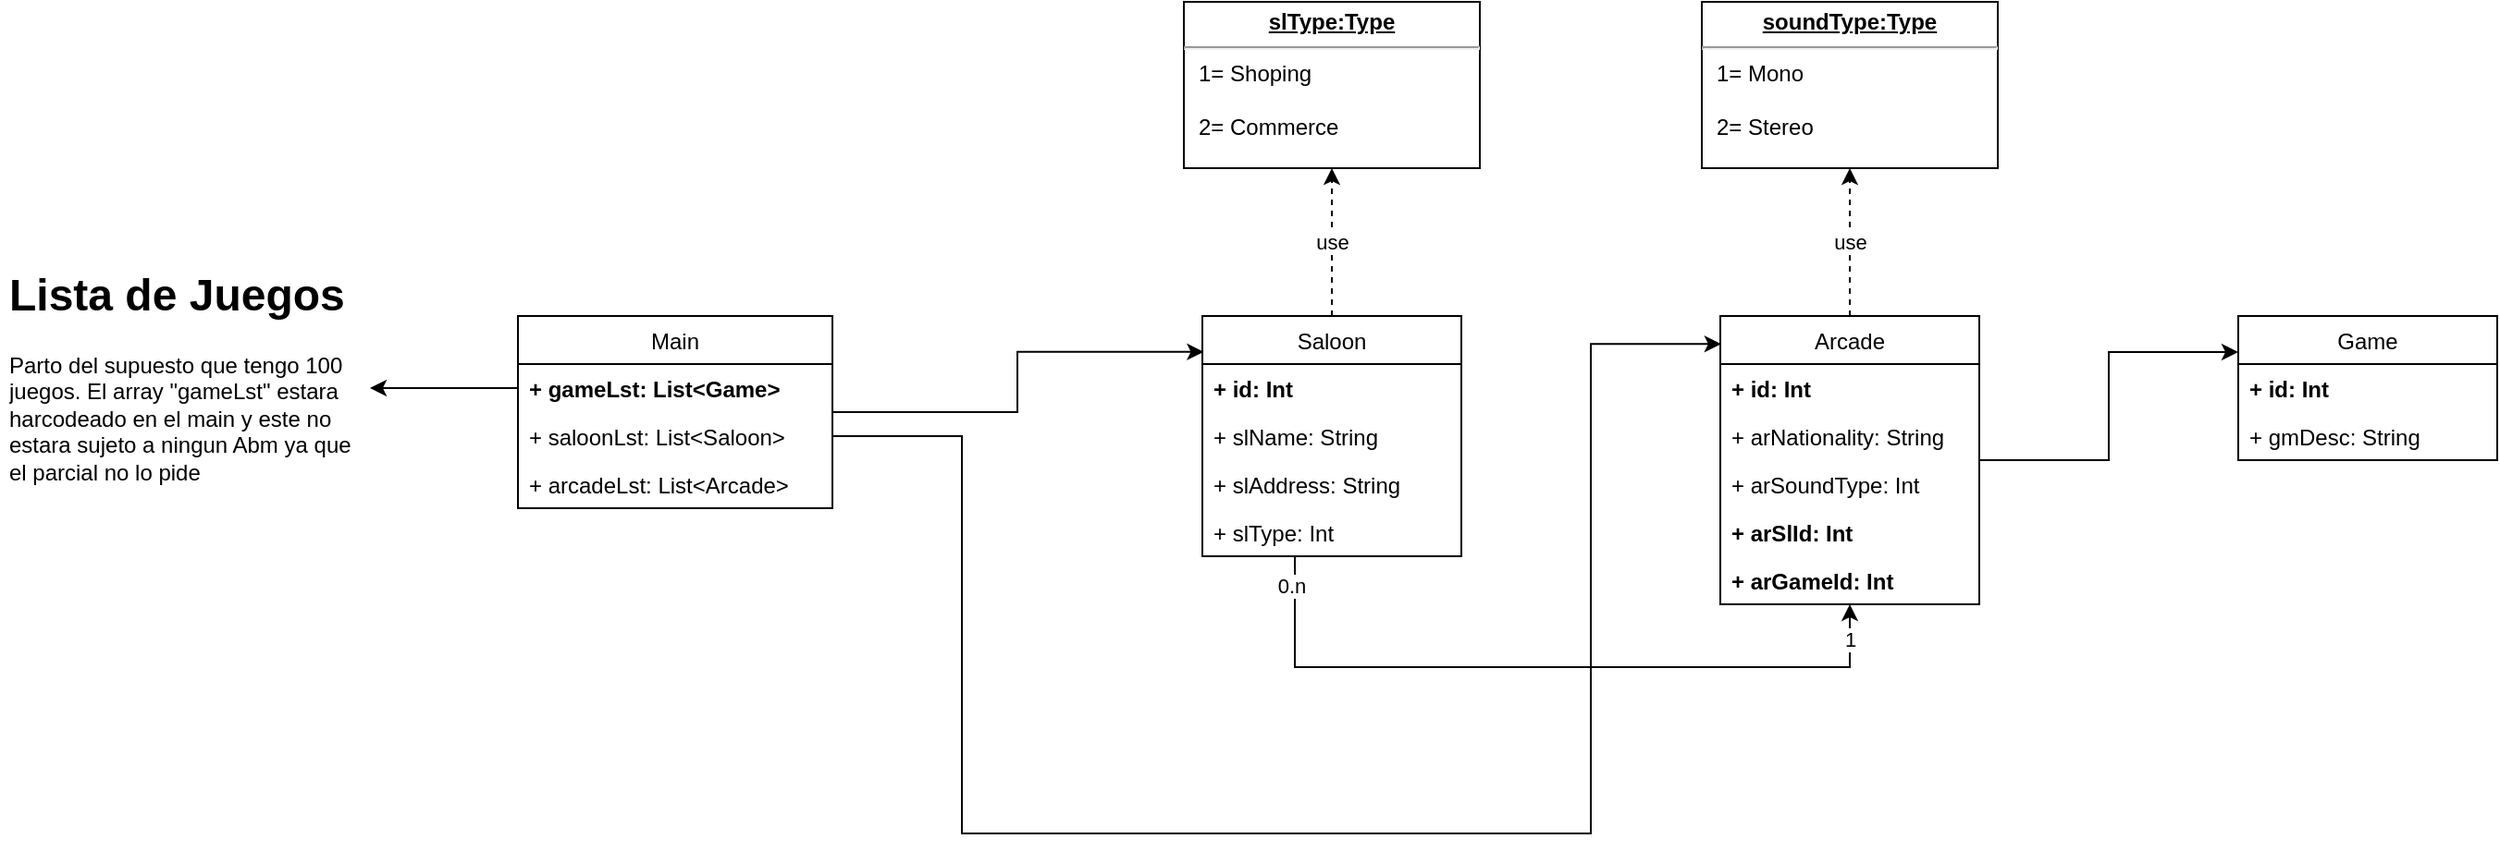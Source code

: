 <mxfile version="15.0.2" type="device"><diagram id="atfcLyyhvsia4beDIvxw" name="Page-1"><mxGraphModel dx="1878" dy="638" grid="1" gridSize="10" guides="1" tooltips="1" connect="1" arrows="1" fold="1" page="0" pageScale="1" pageWidth="827" pageHeight="1169" math="0" shadow="0"><root><mxCell id="0"/><mxCell id="1" parent="0"/><mxCell id="KnM6vVyYB5Jk7Ep6vFsL-10" value="use" style="edgeStyle=orthogonalEdgeStyle;rounded=0;orthogonalLoop=1;jettySize=auto;html=1;entryX=0.5;entryY=1;entryDx=0;entryDy=0;dashed=1;" edge="1" parent="1" source="KnM6vVyYB5Jk7Ep6vFsL-1" target="KnM6vVyYB5Jk7Ep6vFsL-19"><mxGeometry relative="1" as="geometry"><mxPoint x="-20" y="170" as="targetPoint"/></mxGeometry></mxCell><mxCell id="KnM6vVyYB5Jk7Ep6vFsL-26" style="edgeStyle=orthogonalEdgeStyle;rounded=0;orthogonalLoop=1;jettySize=auto;html=1;" edge="1" parent="1" source="KnM6vVyYB5Jk7Ep6vFsL-1" target="KnM6vVyYB5Jk7Ep6vFsL-6"><mxGeometry relative="1" as="geometry"><mxPoint x="270" y="390" as="targetPoint"/><Array as="points"><mxPoint x="-40" y="430"/><mxPoint x="260" y="430"/></Array></mxGeometry></mxCell><mxCell id="KnM6vVyYB5Jk7Ep6vFsL-30" value="0.n" style="edgeLabel;html=1;align=center;verticalAlign=middle;resizable=0;points=[];" vertex="1" connectable="0" parent="KnM6vVyYB5Jk7Ep6vFsL-26"><mxGeometry x="-0.919" y="-2" relative="1" as="geometry"><mxPoint as="offset"/></mxGeometry></mxCell><mxCell id="KnM6vVyYB5Jk7Ep6vFsL-31" value="1" style="edgeLabel;html=1;align=center;verticalAlign=middle;resizable=0;points=[];" vertex="1" connectable="0" parent="KnM6vVyYB5Jk7Ep6vFsL-26"><mxGeometry x="0.907" relative="1" as="geometry"><mxPoint as="offset"/></mxGeometry></mxCell><mxCell id="KnM6vVyYB5Jk7Ep6vFsL-1" value="Saloon" style="swimlane;fontStyle=0;childLayout=stackLayout;horizontal=1;startSize=26;fillColor=none;horizontalStack=0;resizeParent=1;resizeParentMax=0;resizeLast=0;collapsible=1;marginBottom=0;" vertex="1" parent="1"><mxGeometry x="-90" y="240" width="140" height="130" as="geometry"/></mxCell><mxCell id="KnM6vVyYB5Jk7Ep6vFsL-2" value="+ id: Int" style="text;strokeColor=none;fillColor=none;align=left;verticalAlign=top;spacingLeft=4;spacingRight=4;overflow=hidden;rotatable=0;points=[[0,0.5],[1,0.5]];portConstraint=eastwest;fontStyle=1" vertex="1" parent="KnM6vVyYB5Jk7Ep6vFsL-1"><mxGeometry y="26" width="140" height="26" as="geometry"/></mxCell><mxCell id="KnM6vVyYB5Jk7Ep6vFsL-3" value="+ slName: String" style="text;strokeColor=none;fillColor=none;align=left;verticalAlign=top;spacingLeft=4;spacingRight=4;overflow=hidden;rotatable=0;points=[[0,0.5],[1,0.5]];portConstraint=eastwest;" vertex="1" parent="KnM6vVyYB5Jk7Ep6vFsL-1"><mxGeometry y="52" width="140" height="26" as="geometry"/></mxCell><mxCell id="KnM6vVyYB5Jk7Ep6vFsL-4" value="+ slAddress: String" style="text;strokeColor=none;fillColor=none;align=left;verticalAlign=top;spacingLeft=4;spacingRight=4;overflow=hidden;rotatable=0;points=[[0,0.5],[1,0.5]];portConstraint=eastwest;" vertex="1" parent="KnM6vVyYB5Jk7Ep6vFsL-1"><mxGeometry y="78" width="140" height="26" as="geometry"/></mxCell><mxCell id="KnM6vVyYB5Jk7Ep6vFsL-5" value="+ slType: Int" style="text;strokeColor=none;fillColor=none;align=left;verticalAlign=top;spacingLeft=4;spacingRight=4;overflow=hidden;rotatable=0;points=[[0,0.5],[1,0.5]];portConstraint=eastwest;" vertex="1" parent="KnM6vVyYB5Jk7Ep6vFsL-1"><mxGeometry y="104" width="140" height="26" as="geometry"/></mxCell><mxCell id="KnM6vVyYB5Jk7Ep6vFsL-20" value="use" style="edgeStyle=orthogonalEdgeStyle;rounded=0;orthogonalLoop=1;jettySize=auto;html=1;dashed=1;" edge="1" parent="1" source="KnM6vVyYB5Jk7Ep6vFsL-6" target="KnM6vVyYB5Jk7Ep6vFsL-21"><mxGeometry relative="1" as="geometry"><mxPoint x="260" y="180" as="targetPoint"/></mxGeometry></mxCell><mxCell id="KnM6vVyYB5Jk7Ep6vFsL-37" style="edgeStyle=orthogonalEdgeStyle;rounded=0;orthogonalLoop=1;jettySize=auto;html=1;entryX=0;entryY=0.25;entryDx=0;entryDy=0;" edge="1" parent="1" source="KnM6vVyYB5Jk7Ep6vFsL-6" target="KnM6vVyYB5Jk7Ep6vFsL-33"><mxGeometry relative="1" as="geometry"/></mxCell><mxCell id="KnM6vVyYB5Jk7Ep6vFsL-6" value="Arcade" style="swimlane;fontStyle=0;childLayout=stackLayout;horizontal=1;startSize=26;fillColor=none;horizontalStack=0;resizeParent=1;resizeParentMax=0;resizeLast=0;collapsible=1;marginBottom=0;" vertex="1" parent="1"><mxGeometry x="190" y="240" width="140" height="156" as="geometry"/></mxCell><mxCell id="KnM6vVyYB5Jk7Ep6vFsL-7" value="+ id: Int" style="text;strokeColor=none;fillColor=none;align=left;verticalAlign=top;spacingLeft=4;spacingRight=4;overflow=hidden;rotatable=0;points=[[0,0.5],[1,0.5]];portConstraint=eastwest;fontStyle=1" vertex="1" parent="KnM6vVyYB5Jk7Ep6vFsL-6"><mxGeometry y="26" width="140" height="26" as="geometry"/></mxCell><mxCell id="KnM6vVyYB5Jk7Ep6vFsL-8" value="+ arNationality: String" style="text;strokeColor=none;fillColor=none;align=left;verticalAlign=top;spacingLeft=4;spacingRight=4;overflow=hidden;rotatable=0;points=[[0,0.5],[1,0.5]];portConstraint=eastwest;" vertex="1" parent="KnM6vVyYB5Jk7Ep6vFsL-6"><mxGeometry y="52" width="140" height="26" as="geometry"/></mxCell><mxCell id="KnM6vVyYB5Jk7Ep6vFsL-22" value="+ arSoundType: Int" style="text;strokeColor=none;fillColor=none;align=left;verticalAlign=top;spacingLeft=4;spacingRight=4;overflow=hidden;rotatable=0;points=[[0,0.5],[1,0.5]];portConstraint=eastwest;" vertex="1" parent="KnM6vVyYB5Jk7Ep6vFsL-6"><mxGeometry y="78" width="140" height="26" as="geometry"/></mxCell><mxCell id="KnM6vVyYB5Jk7Ep6vFsL-32" value="+ arSlId: Int" style="text;strokeColor=none;fillColor=none;align=left;verticalAlign=top;spacingLeft=4;spacingRight=4;overflow=hidden;rotatable=0;points=[[0,0.5],[1,0.5]];portConstraint=eastwest;fontStyle=1" vertex="1" parent="KnM6vVyYB5Jk7Ep6vFsL-6"><mxGeometry y="104" width="140" height="26" as="geometry"/></mxCell><mxCell id="KnM6vVyYB5Jk7Ep6vFsL-9" value="+ arGameId: Int" style="text;strokeColor=none;fillColor=none;align=left;verticalAlign=top;spacingLeft=4;spacingRight=4;overflow=hidden;rotatable=0;points=[[0,0.5],[1,0.5]];portConstraint=eastwest;fontStyle=1" vertex="1" parent="KnM6vVyYB5Jk7Ep6vFsL-6"><mxGeometry y="130" width="140" height="26" as="geometry"/></mxCell><mxCell id="KnM6vVyYB5Jk7Ep6vFsL-19" value="&lt;p style=&quot;margin: 0px ; margin-top: 4px ; text-align: center ; text-decoration: underline&quot;&gt;&lt;b&gt;slType:Type&lt;/b&gt;&lt;/p&gt;&lt;hr&gt;&lt;p style=&quot;margin: 0px ; margin-left: 8px&quot;&gt;1= Shoping&lt;br&gt;&lt;br&gt;2= Commerce&lt;br&gt;&lt;br&gt;&lt;/p&gt;" style="verticalAlign=top;align=left;overflow=fill;fontSize=12;fontFamily=Helvetica;html=1;" vertex="1" parent="1"><mxGeometry x="-100" y="70" width="160" height="90" as="geometry"/></mxCell><mxCell id="KnM6vVyYB5Jk7Ep6vFsL-21" value="&lt;p style=&quot;margin: 0px ; margin-top: 4px ; text-align: center ; text-decoration: underline&quot;&gt;&lt;b&gt;soundType:Type&lt;/b&gt;&lt;/p&gt;&lt;hr&gt;&lt;p style=&quot;margin: 0px ; margin-left: 8px&quot;&gt;1= Mono&lt;br&gt;&lt;br&gt;2= Stereo&lt;br&gt;&lt;br&gt;&lt;/p&gt;" style="verticalAlign=top;align=left;overflow=fill;fontSize=12;fontFamily=Helvetica;html=1;" vertex="1" parent="1"><mxGeometry x="180" y="70" width="160" height="90" as="geometry"/></mxCell><mxCell id="KnM6vVyYB5Jk7Ep6vFsL-33" value="Game" style="swimlane;fontStyle=0;childLayout=stackLayout;horizontal=1;startSize=26;fillColor=none;horizontalStack=0;resizeParent=1;resizeParentMax=0;resizeLast=0;collapsible=1;marginBottom=0;" vertex="1" parent="1"><mxGeometry x="470" y="240" width="140" height="78" as="geometry"/></mxCell><mxCell id="KnM6vVyYB5Jk7Ep6vFsL-34" value="+ id: Int" style="text;strokeColor=none;fillColor=none;align=left;verticalAlign=top;spacingLeft=4;spacingRight=4;overflow=hidden;rotatable=0;points=[[0,0.5],[1,0.5]];portConstraint=eastwest;fontStyle=1" vertex="1" parent="KnM6vVyYB5Jk7Ep6vFsL-33"><mxGeometry y="26" width="140" height="26" as="geometry"/></mxCell><mxCell id="KnM6vVyYB5Jk7Ep6vFsL-35" value="+ gmDesc: String" style="text;strokeColor=none;fillColor=none;align=left;verticalAlign=top;spacingLeft=4;spacingRight=4;overflow=hidden;rotatable=0;points=[[0,0.5],[1,0.5]];portConstraint=eastwest;" vertex="1" parent="KnM6vVyYB5Jk7Ep6vFsL-33"><mxGeometry y="52" width="140" height="26" as="geometry"/></mxCell><mxCell id="KnM6vVyYB5Jk7Ep6vFsL-44" style="edgeStyle=orthogonalEdgeStyle;rounded=0;orthogonalLoop=1;jettySize=auto;html=1;entryX=0.005;entryY=0.149;entryDx=0;entryDy=0;entryPerimeter=0;" edge="1" parent="1" source="KnM6vVyYB5Jk7Ep6vFsL-38" target="KnM6vVyYB5Jk7Ep6vFsL-1"><mxGeometry relative="1" as="geometry"/></mxCell><mxCell id="KnM6vVyYB5Jk7Ep6vFsL-38" value="Main" style="swimlane;fontStyle=0;childLayout=stackLayout;horizontal=1;startSize=26;fillColor=none;horizontalStack=0;resizeParent=1;resizeParentMax=0;resizeLast=0;collapsible=1;marginBottom=0;" vertex="1" parent="1"><mxGeometry x="-460" y="240" width="170" height="104" as="geometry"/></mxCell><mxCell id="KnM6vVyYB5Jk7Ep6vFsL-39" value="+ gameLst: List&lt;Game&gt;" style="text;strokeColor=none;fillColor=none;align=left;verticalAlign=top;spacingLeft=4;spacingRight=4;overflow=hidden;rotatable=0;points=[[0,0.5],[1,0.5]];portConstraint=eastwest;fontStyle=1" vertex="1" parent="KnM6vVyYB5Jk7Ep6vFsL-38"><mxGeometry y="26" width="170" height="26" as="geometry"/></mxCell><mxCell id="KnM6vVyYB5Jk7Ep6vFsL-40" value="+ saloonLst: List&lt;Saloon&gt;" style="text;strokeColor=none;fillColor=none;align=left;verticalAlign=top;spacingLeft=4;spacingRight=4;overflow=hidden;rotatable=0;points=[[0,0.5],[1,0.5]];portConstraint=eastwest;" vertex="1" parent="KnM6vVyYB5Jk7Ep6vFsL-38"><mxGeometry y="52" width="170" height="26" as="geometry"/></mxCell><mxCell id="KnM6vVyYB5Jk7Ep6vFsL-41" value="+ arcadeLst: List&lt;Arcade&gt;" style="text;strokeColor=none;fillColor=none;align=left;verticalAlign=top;spacingLeft=4;spacingRight=4;overflow=hidden;rotatable=0;points=[[0,0.5],[1,0.5]];portConstraint=eastwest;" vertex="1" parent="KnM6vVyYB5Jk7Ep6vFsL-38"><mxGeometry y="78" width="170" height="26" as="geometry"/></mxCell><mxCell id="KnM6vVyYB5Jk7Ep6vFsL-42" style="edgeStyle=orthogonalEdgeStyle;rounded=0;orthogonalLoop=1;jettySize=auto;html=1;" edge="1" parent="1" source="KnM6vVyYB5Jk7Ep6vFsL-39" target="KnM6vVyYB5Jk7Ep6vFsL-43"><mxGeometry relative="1" as="geometry"><mxPoint x="-510" y="279" as="targetPoint"/></mxGeometry></mxCell><mxCell id="KnM6vVyYB5Jk7Ep6vFsL-43" value="&lt;h1&gt;Lista de Juegos&lt;/h1&gt;&lt;p&gt;Parto del supuesto que tengo 100 juegos. El array &quot;gameLst&quot; estara harcodeado en el main y este no estara sujeto a ningun Abm ya que el parcial no lo pide&lt;/p&gt;" style="text;html=1;strokeColor=none;fillColor=none;spacing=5;spacingTop=-20;whiteSpace=wrap;overflow=hidden;rounded=0;" vertex="1" parent="1"><mxGeometry x="-740" y="209" width="200" height="140" as="geometry"/></mxCell><mxCell id="KnM6vVyYB5Jk7Ep6vFsL-45" style="edgeStyle=orthogonalEdgeStyle;rounded=0;orthogonalLoop=1;jettySize=auto;html=1;entryX=0.003;entryY=0.097;entryDx=0;entryDy=0;entryPerimeter=0;" edge="1" parent="1" source="KnM6vVyYB5Jk7Ep6vFsL-40" target="KnM6vVyYB5Jk7Ep6vFsL-6"><mxGeometry relative="1" as="geometry"><mxPoint x="-200" y="520" as="targetPoint"/><Array as="points"><mxPoint x="-220" y="305"/><mxPoint x="-220" y="520"/><mxPoint x="120" y="520"/><mxPoint x="120" y="255"/></Array></mxGeometry></mxCell></root></mxGraphModel></diagram></mxfile>